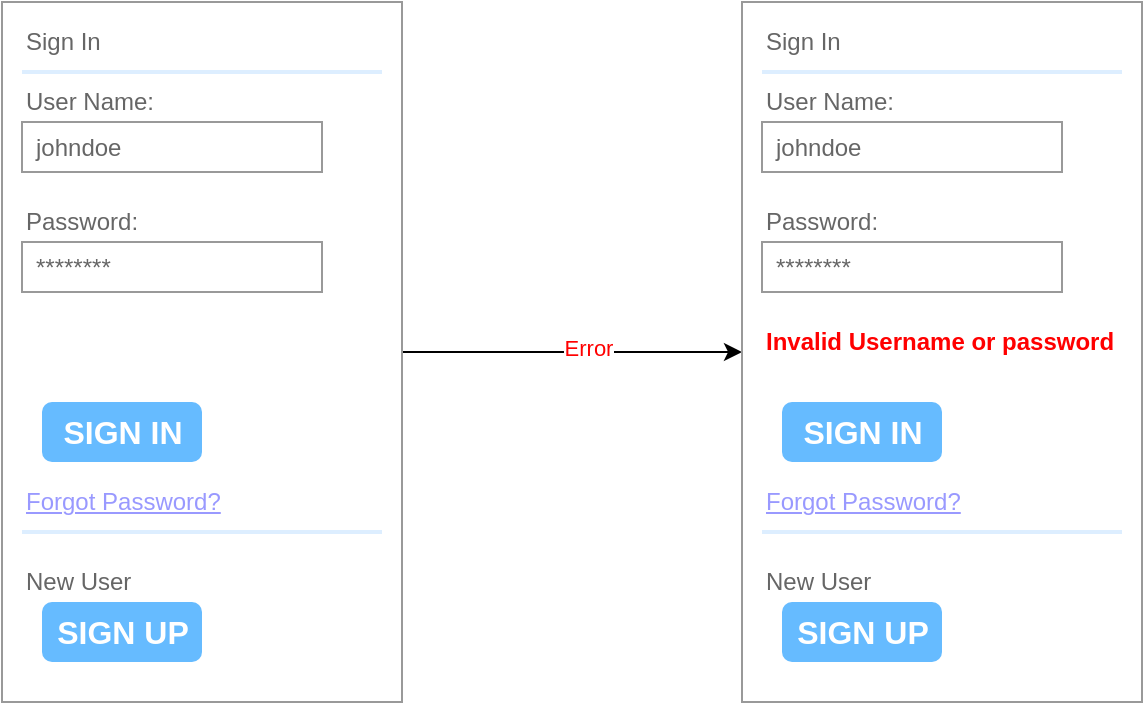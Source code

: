 <mxfile version="12.9.11" type="github"><diagram id="MJkYzsP-j8MCUo88M0zd" name="Page-1"><mxGraphModel dx="786" dy="465" grid="1" gridSize="10" guides="1" tooltips="1" connect="1" arrows="1" fold="1" page="1" pageScale="1" pageWidth="827" pageHeight="1169" math="0" shadow="0"><root><mxCell id="0"/><mxCell id="1" parent="0"/><mxCell id="gtqAPyAhDCICK3CtbGft-28" style="edgeStyle=orthogonalEdgeStyle;rounded=0;orthogonalLoop=1;jettySize=auto;html=1;fontColor=#FF0000;" parent="1" source="gtqAPyAhDCICK3CtbGft-1" target="gtqAPyAhDCICK3CtbGft-15" edge="1"><mxGeometry relative="1" as="geometry"/></mxCell><mxCell id="gtqAPyAhDCICK3CtbGft-29" value="Error" style="edgeLabel;html=1;align=center;verticalAlign=middle;resizable=0;points=[];fontColor=#FF0000;" parent="gtqAPyAhDCICK3CtbGft-28" vertex="1" connectable="0"><mxGeometry x="0.094" y="2" relative="1" as="geometry"><mxPoint as="offset"/></mxGeometry></mxCell><mxCell id="gtqAPyAhDCICK3CtbGft-1" value="" style="strokeWidth=1;shadow=0;dashed=0;align=center;html=1;shape=mxgraph.mockup.forms.rrect;rSize=0;strokeColor=#999999;fillColor=#ffffff;" parent="1" vertex="1"><mxGeometry x="80" y="70" width="200" height="350" as="geometry"/></mxCell><mxCell id="gtqAPyAhDCICK3CtbGft-2" value="Sign In" style="strokeWidth=1;shadow=0;dashed=0;align=center;html=1;shape=mxgraph.mockup.forms.anchor;fontSize=12;fontColor=#666666;align=left;resizeWidth=1;spacingLeft=0;" parent="gtqAPyAhDCICK3CtbGft-1" vertex="1"><mxGeometry width="100" height="20" relative="1" as="geometry"><mxPoint x="10" y="10" as="offset"/></mxGeometry></mxCell><mxCell id="gtqAPyAhDCICK3CtbGft-3" value="" style="shape=line;strokeColor=#ddeeff;strokeWidth=2;html=1;resizeWidth=1;" parent="gtqAPyAhDCICK3CtbGft-1" vertex="1"><mxGeometry width="180" height="10" relative="1" as="geometry"><mxPoint x="10" y="30" as="offset"/></mxGeometry></mxCell><mxCell id="gtqAPyAhDCICK3CtbGft-4" value="User Name:" style="strokeWidth=1;shadow=0;dashed=0;align=center;html=1;shape=mxgraph.mockup.forms.anchor;fontSize=12;fontColor=#666666;align=left;resizeWidth=1;spacingLeft=0;" parent="gtqAPyAhDCICK3CtbGft-1" vertex="1"><mxGeometry width="100" height="20" relative="1" as="geometry"><mxPoint x="10" y="40" as="offset"/></mxGeometry></mxCell><mxCell id="gtqAPyAhDCICK3CtbGft-5" value="johndoe" style="strokeWidth=1;shadow=0;dashed=0;align=center;html=1;shape=mxgraph.mockup.forms.rrect;rSize=0;strokeColor=#999999;fontColor=#666666;align=left;spacingLeft=5;resizeWidth=1;" parent="gtqAPyAhDCICK3CtbGft-1" vertex="1"><mxGeometry width="150" height="25" relative="1" as="geometry"><mxPoint x="10" y="60" as="offset"/></mxGeometry></mxCell><mxCell id="gtqAPyAhDCICK3CtbGft-6" value="Password:" style="strokeWidth=1;shadow=0;dashed=0;align=center;html=1;shape=mxgraph.mockup.forms.anchor;fontSize=12;fontColor=#666666;align=left;resizeWidth=1;spacingLeft=0;" parent="gtqAPyAhDCICK3CtbGft-1" vertex="1"><mxGeometry width="100" height="20" relative="1" as="geometry"><mxPoint x="10" y="100" as="offset"/></mxGeometry></mxCell><mxCell id="gtqAPyAhDCICK3CtbGft-7" value="********" style="strokeWidth=1;shadow=0;dashed=0;align=center;html=1;shape=mxgraph.mockup.forms.rrect;rSize=0;strokeColor=#999999;fontColor=#666666;align=left;spacingLeft=5;resizeWidth=1;" parent="gtqAPyAhDCICK3CtbGft-1" vertex="1"><mxGeometry width="150" height="25" relative="1" as="geometry"><mxPoint x="10" y="120" as="offset"/></mxGeometry></mxCell><mxCell id="gtqAPyAhDCICK3CtbGft-8" value="SIGN IN" style="strokeWidth=1;shadow=0;dashed=0;align=center;html=1;shape=mxgraph.mockup.forms.rrect;rSize=5;strokeColor=none;fontColor=#ffffff;fillColor=#66bbff;fontSize=16;fontStyle=1;" parent="gtqAPyAhDCICK3CtbGft-1" vertex="1"><mxGeometry y="1" width="80" height="30" relative="1" as="geometry"><mxPoint x="20" y="-150" as="offset"/></mxGeometry></mxCell><mxCell id="gtqAPyAhDCICK3CtbGft-9" value="Forgot Password?" style="strokeWidth=1;shadow=0;dashed=0;align=center;html=1;shape=mxgraph.mockup.forms.anchor;fontSize=12;fontColor=#9999ff;align=left;spacingLeft=0;fontStyle=4;resizeWidth=1;" parent="gtqAPyAhDCICK3CtbGft-1" vertex="1"><mxGeometry y="1" width="150" height="20" relative="1" as="geometry"><mxPoint x="10" y="-110" as="offset"/></mxGeometry></mxCell><mxCell id="gtqAPyAhDCICK3CtbGft-10" value="" style="shape=line;strokeColor=#ddeeff;strokeWidth=2;html=1;resizeWidth=1;" parent="gtqAPyAhDCICK3CtbGft-1" vertex="1"><mxGeometry y="1" width="180" height="10" relative="1" as="geometry"><mxPoint x="10" y="-90" as="offset"/></mxGeometry></mxCell><mxCell id="gtqAPyAhDCICK3CtbGft-11" value="New User" style="strokeWidth=1;shadow=0;dashed=0;align=center;html=1;shape=mxgraph.mockup.forms.anchor;fontSize=12;fontColor=#666666;align=left;spacingLeft=0;resizeWidth=1;" parent="gtqAPyAhDCICK3CtbGft-1" vertex="1"><mxGeometry y="1" width="150" height="20" relative="1" as="geometry"><mxPoint x="10" y="-70" as="offset"/></mxGeometry></mxCell><mxCell id="gtqAPyAhDCICK3CtbGft-12" value="SIGN UP" style="strokeWidth=1;shadow=0;dashed=0;align=center;html=1;shape=mxgraph.mockup.forms.rrect;rSize=5;strokeColor=none;fontColor=#ffffff;fillColor=#66bbff;fontSize=16;fontStyle=1;" parent="gtqAPyAhDCICK3CtbGft-1" vertex="1"><mxGeometry y="1" width="80" height="30" relative="1" as="geometry"><mxPoint x="20" y="-50" as="offset"/></mxGeometry></mxCell><mxCell id="gtqAPyAhDCICK3CtbGft-15" value="" style="strokeWidth=1;shadow=0;dashed=0;align=center;html=1;shape=mxgraph.mockup.forms.rrect;rSize=0;strokeColor=#999999;fillColor=#ffffff;" parent="1" vertex="1"><mxGeometry x="450" y="70" width="200" height="350" as="geometry"/></mxCell><mxCell id="gtqAPyAhDCICK3CtbGft-16" value="Sign In" style="strokeWidth=1;shadow=0;dashed=0;align=center;html=1;shape=mxgraph.mockup.forms.anchor;fontSize=12;fontColor=#666666;align=left;resizeWidth=1;spacingLeft=0;" parent="gtqAPyAhDCICK3CtbGft-15" vertex="1"><mxGeometry width="100" height="20" relative="1" as="geometry"><mxPoint x="10" y="10" as="offset"/></mxGeometry></mxCell><mxCell id="gtqAPyAhDCICK3CtbGft-17" value="" style="shape=line;strokeColor=#ddeeff;strokeWidth=2;html=1;resizeWidth=1;" parent="gtqAPyAhDCICK3CtbGft-15" vertex="1"><mxGeometry width="180" height="10" relative="1" as="geometry"><mxPoint x="10" y="30" as="offset"/></mxGeometry></mxCell><mxCell id="gtqAPyAhDCICK3CtbGft-18" value="User Name:" style="strokeWidth=1;shadow=0;dashed=0;align=center;html=1;shape=mxgraph.mockup.forms.anchor;fontSize=12;fontColor=#666666;align=left;resizeWidth=1;spacingLeft=0;" parent="gtqAPyAhDCICK3CtbGft-15" vertex="1"><mxGeometry width="100" height="20" relative="1" as="geometry"><mxPoint x="10" y="40" as="offset"/></mxGeometry></mxCell><mxCell id="gtqAPyAhDCICK3CtbGft-19" value="johndoe" style="strokeWidth=1;shadow=0;dashed=0;align=center;html=1;shape=mxgraph.mockup.forms.rrect;rSize=0;strokeColor=#999999;fontColor=#666666;align=left;spacingLeft=5;resizeWidth=1;" parent="gtqAPyAhDCICK3CtbGft-15" vertex="1"><mxGeometry width="150" height="25" relative="1" as="geometry"><mxPoint x="10" y="60" as="offset"/></mxGeometry></mxCell><mxCell id="gtqAPyAhDCICK3CtbGft-20" value="Password:" style="strokeWidth=1;shadow=0;dashed=0;align=center;html=1;shape=mxgraph.mockup.forms.anchor;fontSize=12;fontColor=#666666;align=left;resizeWidth=1;spacingLeft=0;" parent="gtqAPyAhDCICK3CtbGft-15" vertex="1"><mxGeometry width="100" height="20" relative="1" as="geometry"><mxPoint x="10" y="100" as="offset"/></mxGeometry></mxCell><mxCell id="gtqAPyAhDCICK3CtbGft-21" value="********" style="strokeWidth=1;shadow=0;dashed=0;align=center;html=1;shape=mxgraph.mockup.forms.rrect;rSize=0;strokeColor=#999999;fontColor=#666666;align=left;spacingLeft=5;resizeWidth=1;" parent="gtqAPyAhDCICK3CtbGft-15" vertex="1"><mxGeometry width="150" height="25" relative="1" as="geometry"><mxPoint x="10" y="120" as="offset"/></mxGeometry></mxCell><mxCell id="gtqAPyAhDCICK3CtbGft-22" value="SIGN IN" style="strokeWidth=1;shadow=0;dashed=0;align=center;html=1;shape=mxgraph.mockup.forms.rrect;rSize=5;strokeColor=none;fontColor=#ffffff;fillColor=#66bbff;fontSize=16;fontStyle=1;" parent="gtqAPyAhDCICK3CtbGft-15" vertex="1"><mxGeometry y="1" width="80" height="30" relative="1" as="geometry"><mxPoint x="20" y="-150" as="offset"/></mxGeometry></mxCell><mxCell id="gtqAPyAhDCICK3CtbGft-23" value="Forgot Password?" style="strokeWidth=1;shadow=0;dashed=0;align=center;html=1;shape=mxgraph.mockup.forms.anchor;fontSize=12;fontColor=#9999ff;align=left;spacingLeft=0;fontStyle=4;resizeWidth=1;" parent="gtqAPyAhDCICK3CtbGft-15" vertex="1"><mxGeometry y="1" width="150" height="20" relative="1" as="geometry"><mxPoint x="10" y="-110" as="offset"/></mxGeometry></mxCell><mxCell id="gtqAPyAhDCICK3CtbGft-24" value="" style="shape=line;strokeColor=#ddeeff;strokeWidth=2;html=1;resizeWidth=1;" parent="gtqAPyAhDCICK3CtbGft-15" vertex="1"><mxGeometry y="1" width="180" height="10" relative="1" as="geometry"><mxPoint x="10" y="-90" as="offset"/></mxGeometry></mxCell><mxCell id="gtqAPyAhDCICK3CtbGft-25" value="New User" style="strokeWidth=1;shadow=0;dashed=0;align=center;html=1;shape=mxgraph.mockup.forms.anchor;fontSize=12;fontColor=#666666;align=left;spacingLeft=0;resizeWidth=1;" parent="gtqAPyAhDCICK3CtbGft-15" vertex="1"><mxGeometry y="1" width="150" height="20" relative="1" as="geometry"><mxPoint x="10" y="-70" as="offset"/></mxGeometry></mxCell><mxCell id="gtqAPyAhDCICK3CtbGft-26" value="SIGN UP" style="strokeWidth=1;shadow=0;dashed=0;align=center;html=1;shape=mxgraph.mockup.forms.rrect;rSize=5;strokeColor=none;fontColor=#ffffff;fillColor=#66bbff;fontSize=16;fontStyle=1;" parent="gtqAPyAhDCICK3CtbGft-15" vertex="1"><mxGeometry y="1" width="80" height="30" relative="1" as="geometry"><mxPoint x="20" y="-50" as="offset"/></mxGeometry></mxCell><mxCell id="gtqAPyAhDCICK3CtbGft-27" value="Invalid Username or password" style="strokeWidth=1;shadow=0;dashed=0;align=center;html=1;shape=mxgraph.mockup.forms.anchor;fontSize=12;fontColor=#FF0000;align=left;spacingLeft=0;fontStyle=1;resizeWidth=1;" parent="gtqAPyAhDCICK3CtbGft-15" vertex="1"><mxGeometry y="1" width="150" height="20" relative="1" as="geometry"><mxPoint x="10" y="-190" as="offset"/></mxGeometry></mxCell></root></mxGraphModel></diagram></mxfile>
